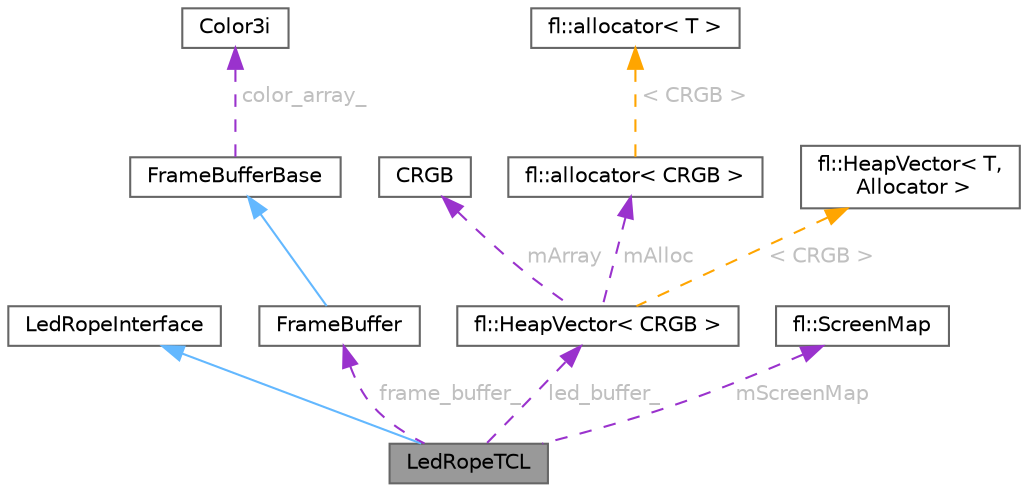 digraph "LedRopeTCL"
{
 // INTERACTIVE_SVG=YES
 // LATEX_PDF_SIZE
  bgcolor="transparent";
  edge [fontname=Helvetica,fontsize=10,labelfontname=Helvetica,labelfontsize=10];
  node [fontname=Helvetica,fontsize=10,shape=box,height=0.2,width=0.4];
  Node1 [id="Node000001",label="LedRopeTCL",height=0.2,width=0.4,color="gray40", fillcolor="grey60", style="filled", fontcolor="black",tooltip=" "];
  Node2 -> Node1 [id="edge1_Node000001_Node000002",dir="back",color="steelblue1",style="solid",tooltip=" "];
  Node2 [id="Node000002",label="LedRopeInterface",height=0.2,width=0.4,color="gray40", fillcolor="white", style="filled",URL="$d2/d84/class_led_rope_interface.html",tooltip=" "];
  Node3 -> Node1 [id="edge2_Node000001_Node000003",dir="back",color="darkorchid3",style="dashed",tooltip=" ",label=" frame_buffer_",fontcolor="grey" ];
  Node3 [id="Node000003",label="FrameBuffer",height=0.2,width=0.4,color="gray40", fillcolor="white", style="filled",URL="$d8/d23/class_frame_buffer.html",tooltip=" "];
  Node4 -> Node3 [id="edge3_Node000003_Node000004",dir="back",color="steelblue1",style="solid",tooltip=" "];
  Node4 [id="Node000004",label="FrameBufferBase",height=0.2,width=0.4,color="gray40", fillcolor="white", style="filled",URL="$dd/dc5/class_frame_buffer_base.html",tooltip=" "];
  Node5 -> Node4 [id="edge4_Node000004_Node000005",dir="back",color="darkorchid3",style="dashed",tooltip=" ",label=" color_array_",fontcolor="grey" ];
  Node5 [id="Node000005",label="Color3i",height=0.2,width=0.4,color="gray40", fillcolor="white", style="filled",URL="$de/d12/struct_color3i.html",tooltip=" "];
  Node6 -> Node1 [id="edge5_Node000001_Node000006",dir="back",color="darkorchid3",style="dashed",tooltip=" ",label=" led_buffer_",fontcolor="grey" ];
  Node6 [id="Node000006",label="fl::HeapVector\< CRGB \>",height=0.2,width=0.4,color="gray40", fillcolor="white", style="filled",URL="$db/ddd/classfl_1_1_heap_vector.html",tooltip=" "];
  Node7 -> Node6 [id="edge6_Node000006_Node000007",dir="back",color="darkorchid3",style="dashed",tooltip=" ",label=" mArray",fontcolor="grey" ];
  Node7 [id="Node000007",label="CRGB",height=0.2,width=0.4,color="gray40", fillcolor="white", style="filled",URL="$d7/d82/struct_c_r_g_b.html",tooltip="Representation of an RGB pixel (Red, Green, Blue)"];
  Node8 -> Node6 [id="edge7_Node000006_Node000008",dir="back",color="darkorchid3",style="dashed",tooltip=" ",label=" mAlloc",fontcolor="grey" ];
  Node8 [id="Node000008",label="fl::allocator\< CRGB \>",height=0.2,width=0.4,color="gray40", fillcolor="white", style="filled",URL="$d8/dcd/classfl_1_1allocator.html",tooltip=" "];
  Node9 -> Node8 [id="edge8_Node000008_Node000009",dir="back",color="orange",style="dashed",tooltip=" ",label=" \< CRGB \>",fontcolor="grey" ];
  Node9 [id="Node000009",label="fl::allocator\< T \>",height=0.2,width=0.4,color="gray40", fillcolor="white", style="filled",URL="$d8/dcd/classfl_1_1allocator.html",tooltip=" "];
  Node10 -> Node6 [id="edge9_Node000006_Node000010",dir="back",color="orange",style="dashed",tooltip=" ",label=" \< CRGB \>",fontcolor="grey" ];
  Node10 [id="Node000010",label="fl::HeapVector\< T,\l Allocator \>",height=0.2,width=0.4,color="gray40", fillcolor="white", style="filled",URL="$db/ddd/classfl_1_1_heap_vector.html",tooltip=" "];
  Node11 -> Node1 [id="edge10_Node000001_Node000011",dir="back",color="darkorchid3",style="dashed",tooltip=" ",label=" mScreenMap",fontcolor="grey" ];
  Node11 [id="Node000011",label="fl::ScreenMap",height=0.2,width=0.4,color="gray40", fillcolor="white", style="filled",URL="$d2/d78/classfl_1_1_screen_map.html",tooltip=" "];
}
